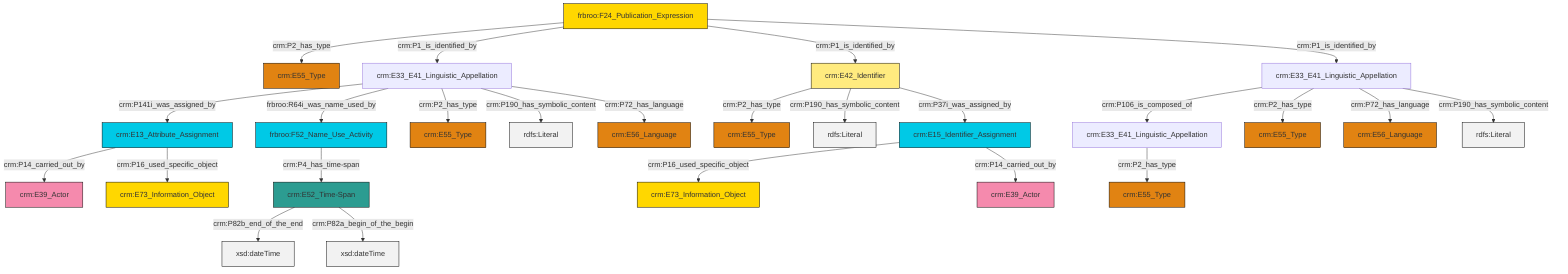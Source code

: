 graph TD
classDef Literal fill:#f2f2f2,stroke:#000000;
classDef CRM_Entity fill:#FFFFFF,stroke:#000000;
classDef Temporal_Entity fill:#00C9E6, stroke:#000000;
classDef Type fill:#E18312, stroke:#000000;
classDef Time-Span fill:#2C9C91, stroke:#000000;
classDef Appellation fill:#FFEB7F, stroke:#000000;
classDef Place fill:#008836, stroke:#000000;
classDef Persistent_Item fill:#B266B2, stroke:#000000;
classDef Conceptual_Object fill:#FFD700, stroke:#000000;
classDef Physical_Thing fill:#D2B48C, stroke:#000000;
classDef Actor fill:#f58aad, stroke:#000000;
classDef PC_Classes fill:#4ce600, stroke:#000000;
classDef Multi fill:#cccccc,stroke:#000000;

0["crm:E13_Attribute_Assignment"]:::Temporal_Entity -->|crm:P14_carried_out_by| 1["crm:E39_Actor"]:::Actor
7["crm:E42_Identifier"]:::Appellation -->|crm:P2_has_type| 8["crm:E55_Type"]:::Type
12["frbroo:F24_Publication_Expression"]:::Conceptual_Object -->|crm:P2_has_type| 13["crm:E55_Type"]:::Type
7["crm:E42_Identifier"]:::Appellation -->|crm:P190_has_symbolic_content| 16[rdfs:Literal]:::Literal
12["frbroo:F24_Publication_Expression"]:::Conceptual_Object -->|crm:P1_is_identified_by| 5["crm:E33_E41_Linguistic_Appellation"]:::Default
18["crm:E15_Identifier_Assignment"]:::Temporal_Entity -->|crm:P16_used_specific_object| 20["crm:E73_Information_Object"]:::Conceptual_Object
21["crm:E33_E41_Linguistic_Appellation"]:::Default -->|crm:P106_is_composed_of| 14["crm:E33_E41_Linguistic_Appellation"]:::Default
5["crm:E33_E41_Linguistic_Appellation"]:::Default -->|crm:P141i_was_assigned_by| 0["crm:E13_Attribute_Assignment"]:::Temporal_Entity
5["crm:E33_E41_Linguistic_Appellation"]:::Default -->|frbroo:R64i_was_name_used_by| 9["frbroo:F52_Name_Use_Activity"]:::Temporal_Entity
7["crm:E42_Identifier"]:::Appellation -->|crm:P37i_was_assigned_by| 18["crm:E15_Identifier_Assignment"]:::Temporal_Entity
5["crm:E33_E41_Linguistic_Appellation"]:::Default -->|crm:P2_has_type| 23["crm:E55_Type"]:::Type
5["crm:E33_E41_Linguistic_Appellation"]:::Default -->|crm:P190_has_symbolic_content| 27[rdfs:Literal]:::Literal
12["frbroo:F24_Publication_Expression"]:::Conceptual_Object -->|crm:P1_is_identified_by| 7["crm:E42_Identifier"]:::Appellation
14["crm:E33_E41_Linguistic_Appellation"]:::Default -->|crm:P2_has_type| 36["crm:E55_Type"]:::Type
9["frbroo:F52_Name_Use_Activity"]:::Temporal_Entity -->|crm:P4_has_time-span| 24["crm:E52_Time-Span"]:::Time-Span
0["crm:E13_Attribute_Assignment"]:::Temporal_Entity -->|crm:P16_used_specific_object| 2["crm:E73_Information_Object"]:::Conceptual_Object
21["crm:E33_E41_Linguistic_Appellation"]:::Default -->|crm:P2_has_type| 32["crm:E55_Type"]:::Type
24["crm:E52_Time-Span"]:::Time-Span -->|crm:P82b_end_of_the_end| 42[xsd:dateTime]:::Literal
21["crm:E33_E41_Linguistic_Appellation"]:::Default -->|crm:P72_has_language| 28["crm:E56_Language"]:::Type
5["crm:E33_E41_Linguistic_Appellation"]:::Default -->|crm:P72_has_language| 40["crm:E56_Language"]:::Type
21["crm:E33_E41_Linguistic_Appellation"]:::Default -->|crm:P190_has_symbolic_content| 43[rdfs:Literal]:::Literal
12["frbroo:F24_Publication_Expression"]:::Conceptual_Object -->|crm:P1_is_identified_by| 21["crm:E33_E41_Linguistic_Appellation"]:::Default
18["crm:E15_Identifier_Assignment"]:::Temporal_Entity -->|crm:P14_carried_out_by| 30["crm:E39_Actor"]:::Actor
24["crm:E52_Time-Span"]:::Time-Span -->|crm:P82a_begin_of_the_begin| 46[xsd:dateTime]:::Literal